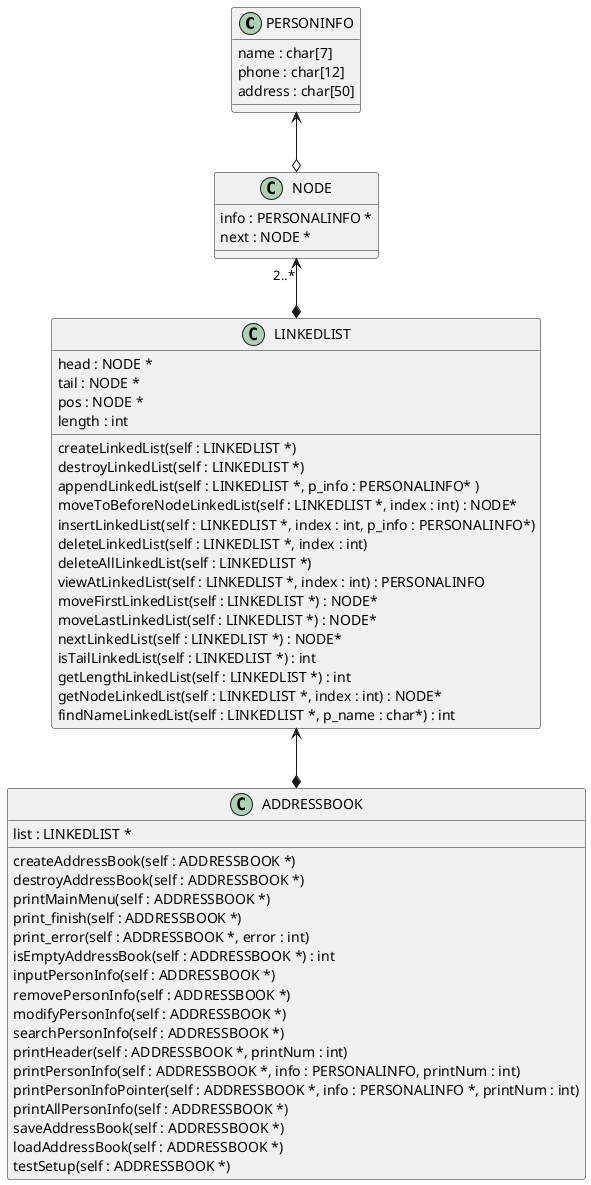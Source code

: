 @startuml

class PERSONINFO {
name : char[7]
phone : char[12]
address : char[50]
}

class NODE {
info : PERSONALINFO *
next : NODE *
}

class LINKEDLIST {
head : NODE *
tail : NODE *
pos : NODE *
length : int
createLinkedList(self : LINKEDLIST *)
destroyLinkedList(self : LINKEDLIST *)
appendLinkedList(self : LINKEDLIST *, p_info : PERSONALINFO* )
moveToBeforeNodeLinkedList(self : LINKEDLIST *, index : int) : NODE*
insertLinkedList(self : LINKEDLIST *, index : int, p_info : PERSONALINFO*)
deleteLinkedList(self : LINKEDLIST *, index : int)
deleteAllLinkedList(self : LINKEDLIST *)
viewAtLinkedList(self : LINKEDLIST *, index : int) : PERSONALINFO
moveFirstLinkedList(self : LINKEDLIST *) : NODE*
moveLastLinkedList(self : LINKEDLIST *) : NODE*
nextLinkedList(self : LINKEDLIST *) : NODE*
isTailLinkedList(self : LINKEDLIST *) : int
getLengthLinkedList(self : LINKEDLIST *) : int
getNodeLinkedList(self : LINKEDLIST *, index : int) : NODE*
findNameLinkedList(self : LINKEDLIST *, p_name : char*) : int
}

class ADDRESSBOOK {
list : LINKEDLIST *
createAddressBook(self : ADDRESSBOOK *)
destroyAddressBook(self : ADDRESSBOOK *)
printMainMenu(self : ADDRESSBOOK *)
print_finish(self : ADDRESSBOOK *)
print_error(self : ADDRESSBOOK *, error : int)
isEmptyAddressBook(self : ADDRESSBOOK *) : int
inputPersonInfo(self : ADDRESSBOOK *)
removePersonInfo(self : ADDRESSBOOK *)
modifyPersonInfo(self : ADDRESSBOOK *)
searchPersonInfo(self : ADDRESSBOOK *)
printHeader(self : ADDRESSBOOK *, printNum : int)
printPersonInfo(self : ADDRESSBOOK *, info : PERSONALINFO, printNum : int)
printPersonInfoPointer(self : ADDRESSBOOK *, info : PERSONALINFO *, printNum : int)
printAllPersonInfo(self : ADDRESSBOOK *)
saveAddressBook(self : ADDRESSBOOK *)
loadAddressBook(self : ADDRESSBOOK *)
testSetup(self : ADDRESSBOOK *)
}

PERSONINFO <--o NODE
NODE "2..*" <--* LINKEDLIST
LINKEDLIST <--* ADDRESSBOOK

@enduml